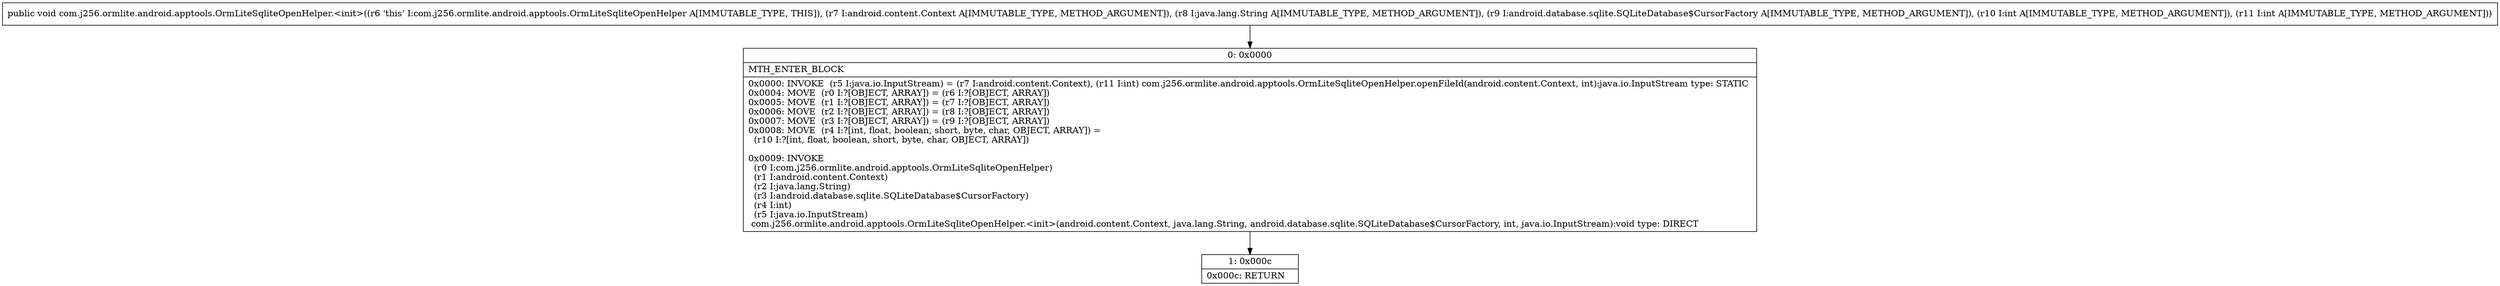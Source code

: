 digraph "CFG forcom.j256.ormlite.android.apptools.OrmLiteSqliteOpenHelper.\<init\>(Landroid\/content\/Context;Ljava\/lang\/String;Landroid\/database\/sqlite\/SQLiteDatabase$CursorFactory;II)V" {
Node_0 [shape=record,label="{0\:\ 0x0000|MTH_ENTER_BLOCK\l|0x0000: INVOKE  (r5 I:java.io.InputStream) = (r7 I:android.content.Context), (r11 I:int) com.j256.ormlite.android.apptools.OrmLiteSqliteOpenHelper.openFileId(android.content.Context, int):java.io.InputStream type: STATIC \l0x0004: MOVE  (r0 I:?[OBJECT, ARRAY]) = (r6 I:?[OBJECT, ARRAY]) \l0x0005: MOVE  (r1 I:?[OBJECT, ARRAY]) = (r7 I:?[OBJECT, ARRAY]) \l0x0006: MOVE  (r2 I:?[OBJECT, ARRAY]) = (r8 I:?[OBJECT, ARRAY]) \l0x0007: MOVE  (r3 I:?[OBJECT, ARRAY]) = (r9 I:?[OBJECT, ARRAY]) \l0x0008: MOVE  (r4 I:?[int, float, boolean, short, byte, char, OBJECT, ARRAY]) = \l  (r10 I:?[int, float, boolean, short, byte, char, OBJECT, ARRAY])\l \l0x0009: INVOKE  \l  (r0 I:com.j256.ormlite.android.apptools.OrmLiteSqliteOpenHelper)\l  (r1 I:android.content.Context)\l  (r2 I:java.lang.String)\l  (r3 I:android.database.sqlite.SQLiteDatabase$CursorFactory)\l  (r4 I:int)\l  (r5 I:java.io.InputStream)\l com.j256.ormlite.android.apptools.OrmLiteSqliteOpenHelper.\<init\>(android.content.Context, java.lang.String, android.database.sqlite.SQLiteDatabase$CursorFactory, int, java.io.InputStream):void type: DIRECT \l}"];
Node_1 [shape=record,label="{1\:\ 0x000c|0x000c: RETURN   \l}"];
MethodNode[shape=record,label="{public void com.j256.ormlite.android.apptools.OrmLiteSqliteOpenHelper.\<init\>((r6 'this' I:com.j256.ormlite.android.apptools.OrmLiteSqliteOpenHelper A[IMMUTABLE_TYPE, THIS]), (r7 I:android.content.Context A[IMMUTABLE_TYPE, METHOD_ARGUMENT]), (r8 I:java.lang.String A[IMMUTABLE_TYPE, METHOD_ARGUMENT]), (r9 I:android.database.sqlite.SQLiteDatabase$CursorFactory A[IMMUTABLE_TYPE, METHOD_ARGUMENT]), (r10 I:int A[IMMUTABLE_TYPE, METHOD_ARGUMENT]), (r11 I:int A[IMMUTABLE_TYPE, METHOD_ARGUMENT])) }"];
MethodNode -> Node_0;
Node_0 -> Node_1;
}


